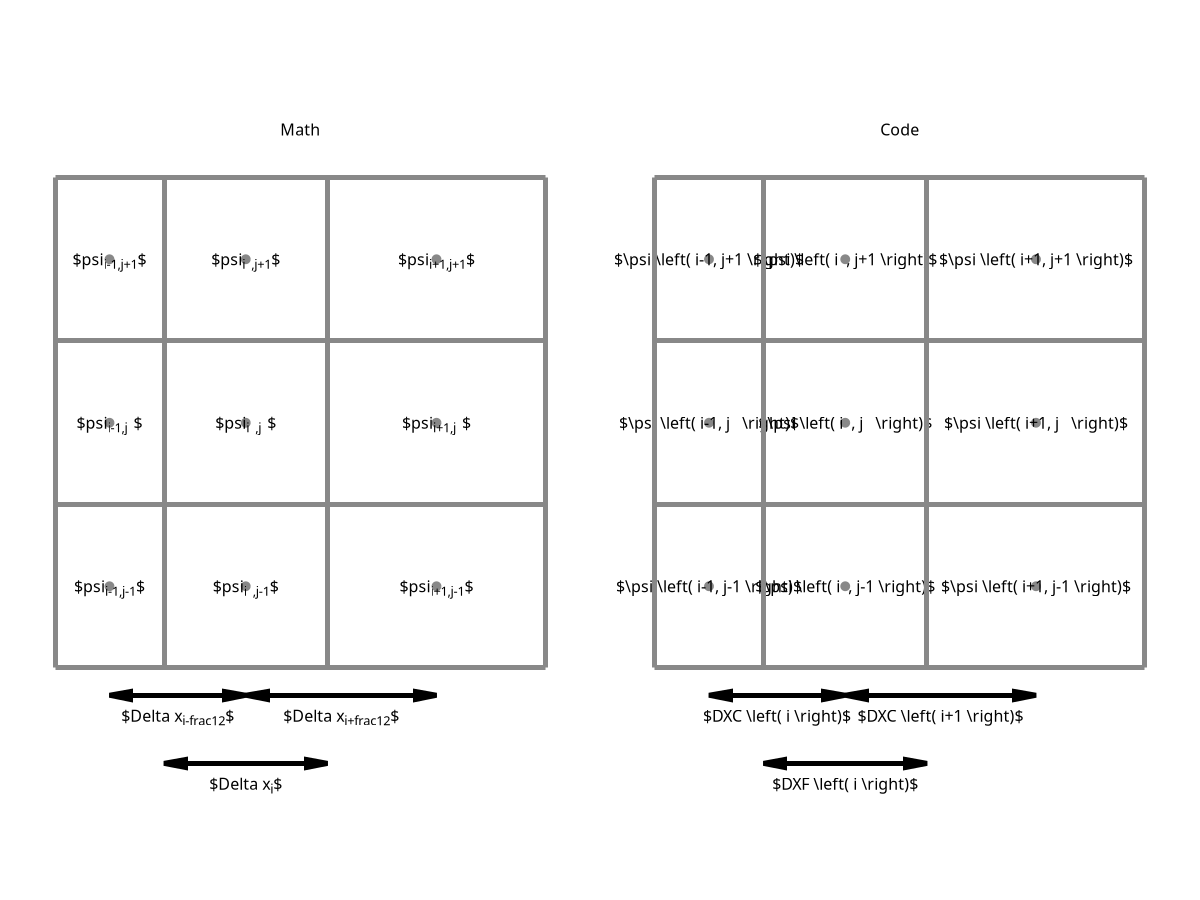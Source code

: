 reset
{
  set terminal epslatex standalone color size 11,7 font ',17'
  set output 'update_pressure1.tex'
  unset border
  set lmargin 0.
  set rmargin 0.
  set bmargin 0.
  set tmargin 0.
  unset xlabel
  unset ylabel
  set xrange [0:11]
  set yrange [-1:6]
  set size ratio -1
  unset xtics
  unset ytics
  set format x ''
  set format y ''
  set style line 1 lc rgb '#888888' lw 5
  set style line 2 lc rgb '#FF0000' lw 10
  set style line 3 lc rgb '#0000FF' lw 10
  set style line 4 lc rgb '#000000' lw 5
  set style arrow 1 nohead front ls 1
  set style arrow 2 head size 0.2,10 filled front ls 2
  set style arrow 3 head size 0.2,10 filled front ls 3
  set style arrow 4 heads size 0.2,10 filled front ls 4
  al = 0.25
## left
  set label 'Math' center at graph 0.25, graph 0.92
  ox = 0.5
  oy = 0.5
  array xf[4] = [0.0, 1.0, 2.5 ,4.5]
  array yf[4] = [0.0, 1.5, 3.0, 4.5]
  array xc[3]
  array yc[3]
  do for [i=1:3:1] {
    xc[i] = 0.5*(xf[i]+xf[i+1])
  }
  do for [j=1:3:1] {
    yc[j] = 0.5*(yf[j]+yf[j+1])
  }
# grid
  # horizontal
  do for [j=1:4:1] {
    set arrow from first ox+xf[1], oy+yf[j] to first ox+xf[4], oy+yf[j] as 1
  }
  # vertical
  do for [i=1:4:1] {
    set arrow from first ox+xf[i], oy+yf[1] to first ox+xf[i], oy+yf[4] as 1
  }
  # point
  do for [j=1:3:1] {
    do for [i=1:3:1] {
      lx = ox+xc[i]
      ly = oy+yc[j]
      set object circle center first lx, first ly size first 0.125*al fs solid 1.0 fc rgb '#888888' lw 3
      if(i == 1){
        stringx = 'i-1'
      }else{
        if(i == 2){
          stringx = 'i  '
        }else{
          stringx = 'i+1'
        }
      }
      if(j == 1){
        stringy = 'j-1'
      }else{
        if(j == 2){
          stringy = 'j  '
        }else{
          stringy = 'j+1'
        }
      }
      string = sprintf('$\psi_{%s,%s}$', stringx, stringy)
      set label string center at first lx, first ly front
    }
  }
# grid size
  set arrow from first ox+xc[1], first oy-1.*al to first ox+xc[2], first oy-1.*al as 4
  set label '$\Delta x_{i-\frac{1}{2}}$' center at first ox+0.5*(xc[1]+xc[2]), first oy-1.75*al
  set arrow from first ox+xc[2], first oy-1.*al to first ox+xc[3], first oy-1.*al as 4
  set label '$\Delta x_{i+\frac{1}{2}}$' center at first ox+0.5*(xc[2]+xc[3]), first oy-1.75*al
  set arrow from first ox+xf[2], first oy-3.5*al to first ox+xf[3], first oy-3.5*al as 4
  set label '$\Delta x_i$' center at first ox+0.5*(xf[2]+xf[3]), first oy-4.25*al
## right
  set label 'Code' center at graph 0.75, graph 0.92
  ox = 6.0
  oy = 0.5
  array xf[4] = [0.0, 1.0, 2.5 ,4.5]
  array yf[4] = [0.0, 1.5, 3.0, 4.5]
  array xc[3]
  array yc[3]
  do for [i=1:3:1] {
    xc[i] = 0.5*(xf[i]+xf[i+1])
  }
  do for [j=1:3:1] {
    yc[j] = 0.5*(yf[j]+yf[j+1])
  }
# grid
  # horizontal
  do for [j=1:4:1] {
    set arrow from first ox+xf[1], oy+yf[j] to first ox+xf[4], oy+yf[j] as 1
  }
  # vertical
  do for [i=1:4:1] {
    set arrow from first ox+xf[i], oy+yf[1] to first ox+xf[i], oy+yf[4] as 1
  }
  # point
  do for [j=1:3:1] {
    do for [i=1:3:1] {
      lx = ox+xc[i]
      ly = oy+yc[j]
      set object circle center first lx, first ly size first 0.125*al fs solid 1.0 fc rgb '#888888' lw 3
      if(i == 1){
        stringx = 'i-1'
      }else{
        if(i == 2){
          stringx = 'i  '
        }else{
          stringx = 'i+1'
        }
      }
      if(j == 1){
        stringy = 'j-1'
      }else{
        if(j == 2){
          stringy = 'j  '
        }else{
          stringy = 'j+1'
        }
      }
      string = sprintf('$\psi \left( %s, %s \right)$', stringx, stringy)
      set label string center at first lx, first ly front
    }
  }
# grid size
  set arrow from first ox+xc[1], first oy-1.*al to first ox+xc[2], first oy-1.*al as 4
  set label '$DXC \left( i \right)$' center at first ox+0.5*(xc[1]+xc[2]), first oy-1.75*al
  set arrow from first ox+xc[2], first oy-1.*al to first ox+xc[3], first oy-1.*al as 4
  set label '$DXC \left( i+1 \right)$' center at first ox+0.5*(xc[2]+xc[3]), first oy-1.75*al
  set arrow from first ox+xf[2], first oy-3.5*al to first ox+xf[3], first oy-3.5*al as 4
  set label '$DXF \left( i \right)$' center at first ox+0.5*(xf[2]+xf[3]), first oy-4.25*al
  plot \
    NaN notitle
}

